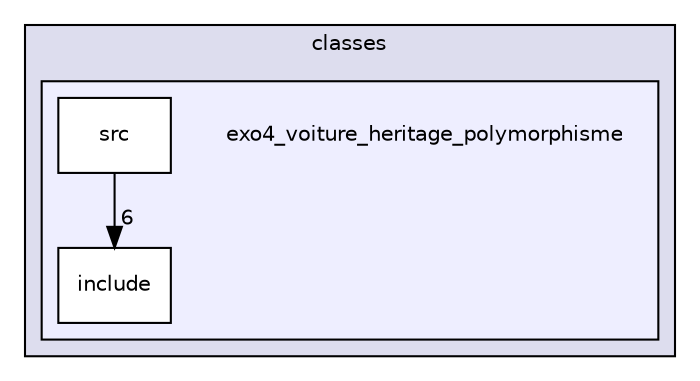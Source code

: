 digraph "prog_C_vers_C++/classes/exo4_voiture_heritage_polymorphisme" {
  compound=true
  node [ fontsize="10", fontname="Helvetica"];
  edge [ labelfontsize="10", labelfontname="Helvetica"];
  subgraph clusterdir_dceab970937d3bb196793ff2e2554e33 {
    graph [ bgcolor="#ddddee", pencolor="black", label="classes" fontname="Helvetica", fontsize="10", URL="dir_dceab970937d3bb196793ff2e2554e33.html"]
  subgraph clusterdir_6b30d71947fdae2865b9c54b0d3bf140 {
    graph [ bgcolor="#eeeeff", pencolor="black", label="" URL="dir_6b30d71947fdae2865b9c54b0d3bf140.html"];
    dir_6b30d71947fdae2865b9c54b0d3bf140 [shape=plaintext label="exo4_voiture_heritage_polymorphisme"];
    dir_cc05f3a0f84b4f6a70b639fc7bcd42ee [shape=box label="include" color="black" fillcolor="white" style="filled" URL="dir_cc05f3a0f84b4f6a70b639fc7bcd42ee.html"];
    dir_defecb345159e86e3b3d3b1d8f49f968 [shape=box label="src" color="black" fillcolor="white" style="filled" URL="dir_defecb345159e86e3b3d3b1d8f49f968.html"];
  }
  }
  dir_defecb345159e86e3b3d3b1d8f49f968->dir_cc05f3a0f84b4f6a70b639fc7bcd42ee [headlabel="6", labeldistance=1.5 headhref="dir_000035_000054.html"];
}
